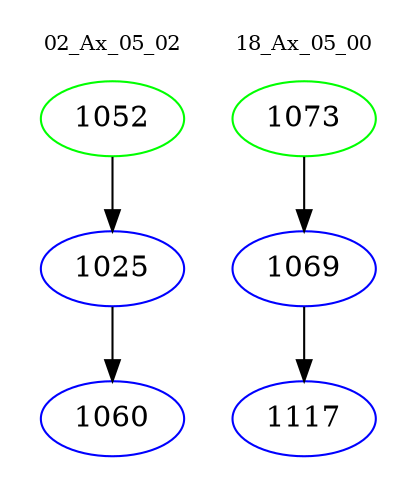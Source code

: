digraph{
subgraph cluster_0 {
color = white
label = "02_Ax_05_02";
fontsize=10;
T0_1052 [label="1052", color="green"]
T0_1052 -> T0_1025 [color="black"]
T0_1025 [label="1025", color="blue"]
T0_1025 -> T0_1060 [color="black"]
T0_1060 [label="1060", color="blue"]
}
subgraph cluster_1 {
color = white
label = "18_Ax_05_00";
fontsize=10;
T1_1073 [label="1073", color="green"]
T1_1073 -> T1_1069 [color="black"]
T1_1069 [label="1069", color="blue"]
T1_1069 -> T1_1117 [color="black"]
T1_1117 [label="1117", color="blue"]
}
}
